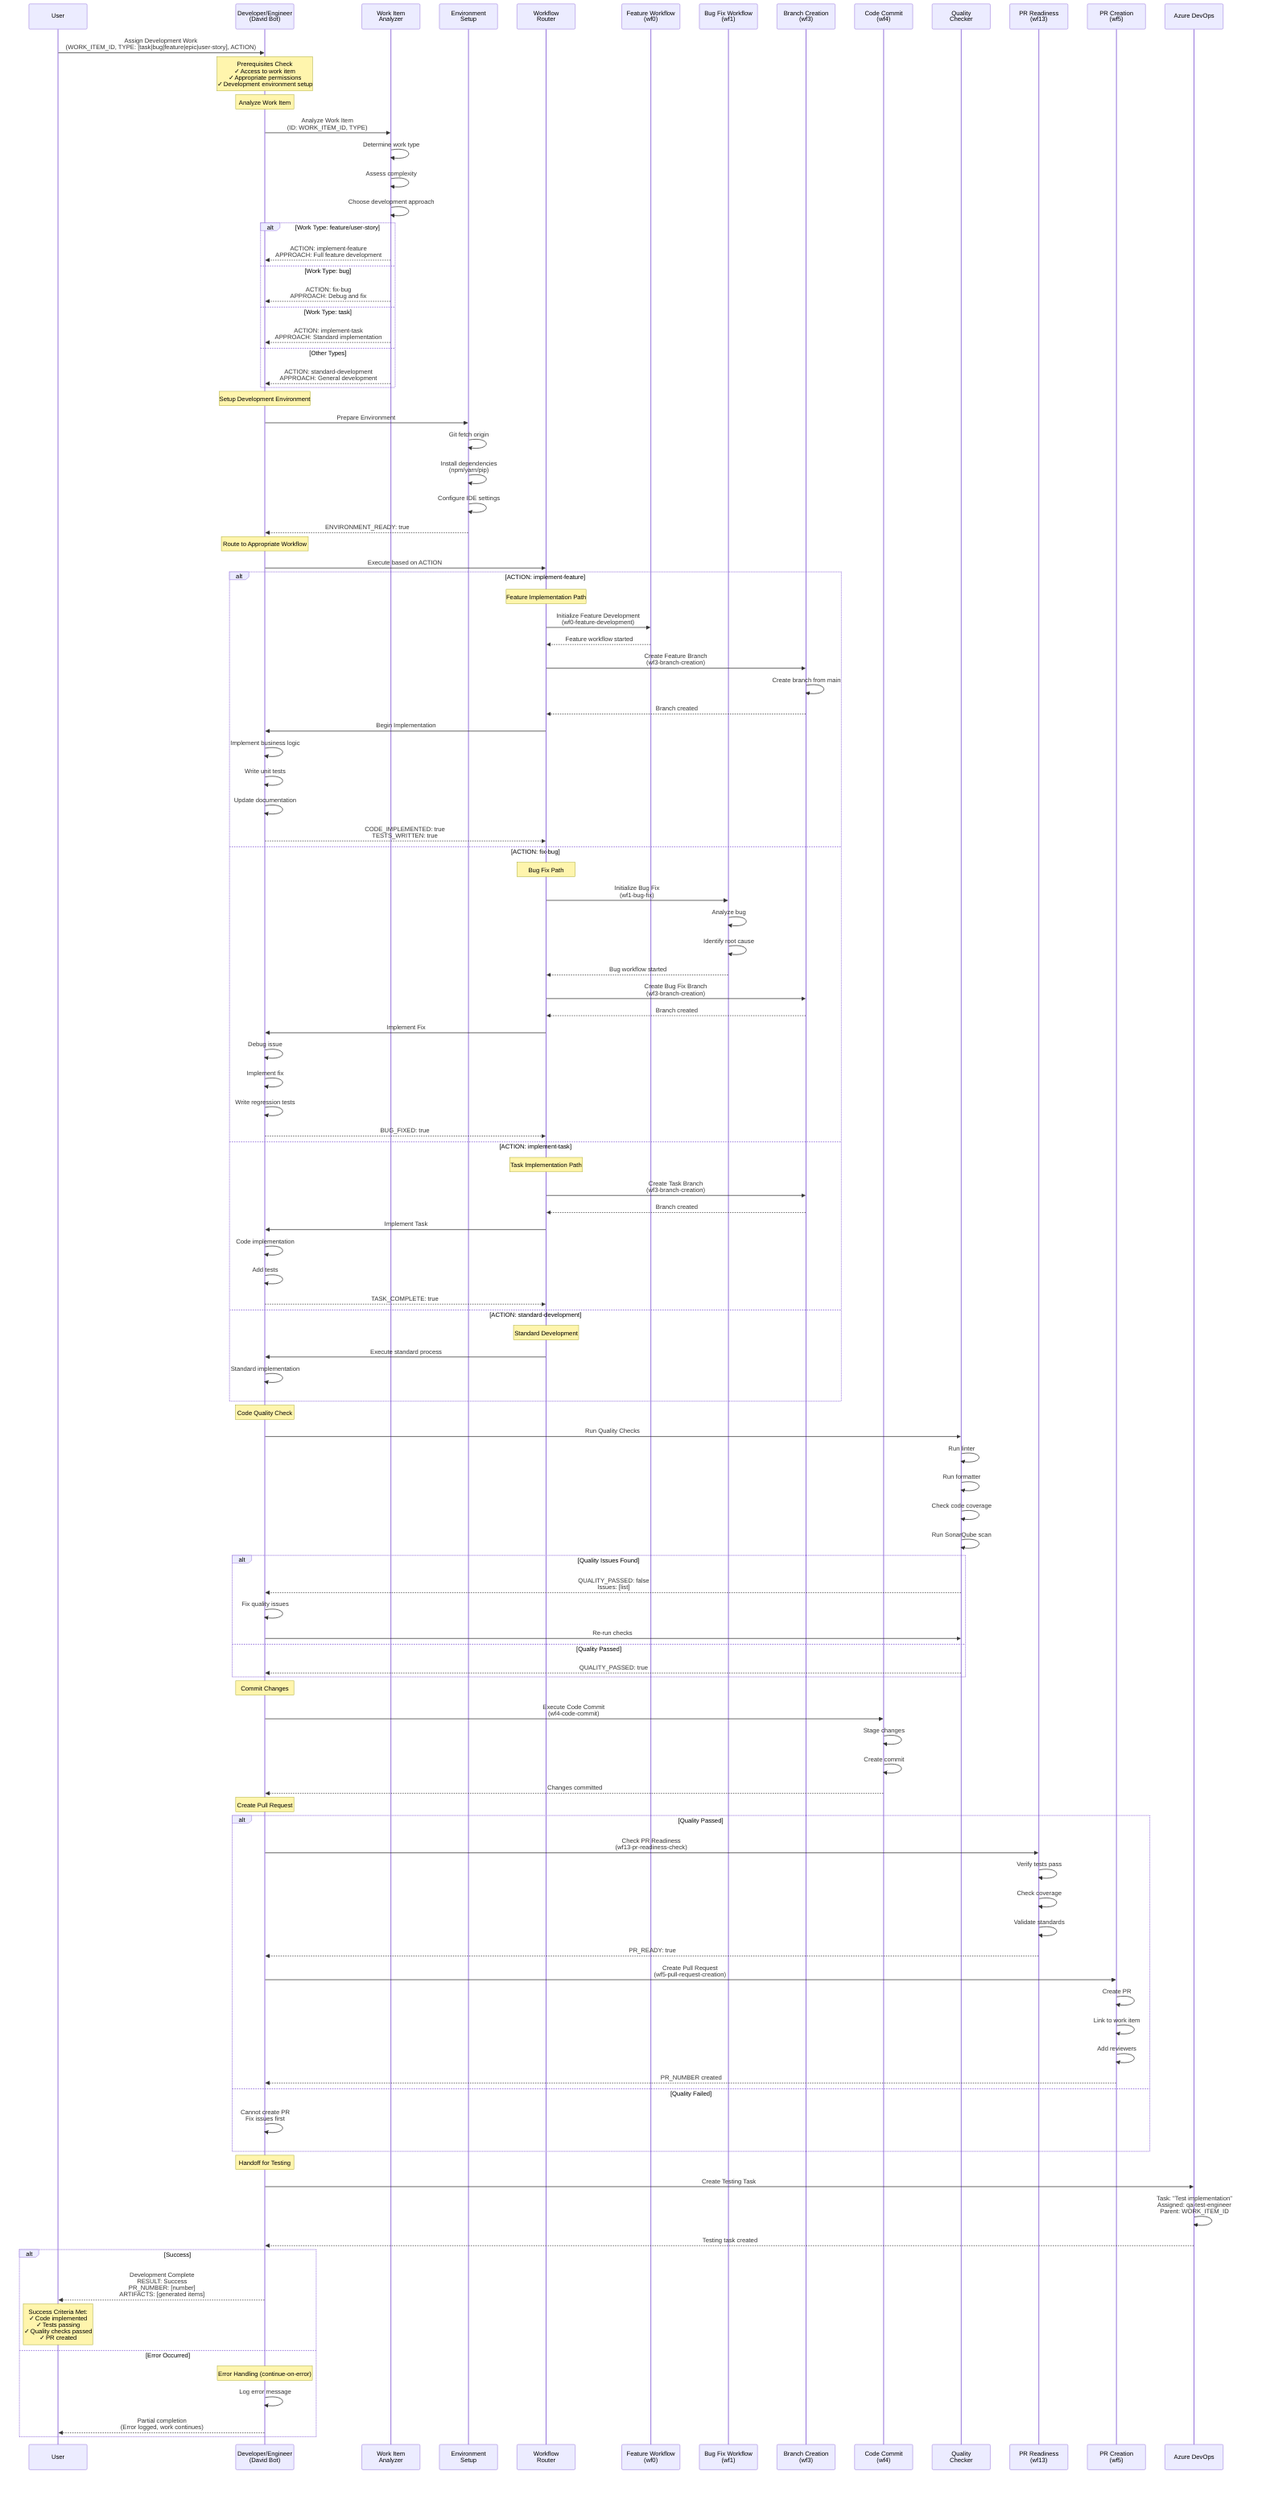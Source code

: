 sequenceDiagram
    participant User
    participant Dev as Developer/Engineer<br/>(David Bot)
    participant Analyzer as Work Item<br/>Analyzer
    participant Env as Environment<br/>Setup
    participant Router as Workflow<br/>Router
    participant Feature as Feature Workflow<br/>(wf0)
    participant Bug as Bug Fix Workflow<br/>(wf1)
    participant Branch as Branch Creation<br/>(wf3)
    participant Commit as Code Commit<br/>(wf4)
    participant Quality as Quality<br/>Checker
    participant PRCheck as PR Readiness<br/>(wf13)
    participant PR as PR Creation<br/>(wf5)
    participant ADO as Azure DevOps

    User->>Dev: Assign Development Work<br/>(WORK_ITEM_ID, TYPE: [task|bug|feature|epic|user-story], ACTION)
    
    Note over Dev: Prerequisites Check<br/>✓ Access to work item<br/>✓ Appropriate permissions<br/>✓ Development environment setup
    
    Note over Dev: Analyze Work Item
    Dev->>Analyzer: Analyze Work Item<br/>(ID: WORK_ITEM_ID, TYPE)
    Analyzer->>Analyzer: Determine work type
    Analyzer->>Analyzer: Assess complexity
    Analyzer->>Analyzer: Choose development approach
    
    alt Work Type: feature/user-story
        Analyzer-->>Dev: ACTION: implement-feature<br/>APPROACH: Full feature development
    else Work Type: bug
        Analyzer-->>Dev: ACTION: fix-bug<br/>APPROACH: Debug and fix
    else Work Type: task
        Analyzer-->>Dev: ACTION: implement-task<br/>APPROACH: Standard implementation
    else Other Types
        Analyzer-->>Dev: ACTION: standard-development<br/>APPROACH: General development
    end
    
    Note over Dev: Setup Development Environment
    Dev->>Env: Prepare Environment
    Env->>Env: Git fetch origin
    Env->>Env: Install dependencies<br/>(npm/yarn/pip)
    Env->>Env: Configure IDE settings
    Env-->>Dev: ENVIRONMENT_READY: true
    
    Note over Dev: Route to Appropriate Workflow
    Dev->>Router: Execute based on ACTION
    
    alt ACTION: implement-feature
        Note over Router: Feature Implementation Path
        Router->>Feature: Initialize Feature Development<br/>(wf0-feature-development)
        Feature-->>Router: Feature workflow started
        
        Router->>Branch: Create Feature Branch<br/>(wf3-branch-creation)
        Branch->>Branch: Create branch from main
        Branch-->>Router: Branch created
        
        Router->>Dev: Begin Implementation
        Dev->>Dev: Implement business logic
        Dev->>Dev: Write unit tests
        Dev->>Dev: Update documentation
        Dev-->>Router: CODE_IMPLEMENTED: true<br/>TESTS_WRITTEN: true
        
    else ACTION: fix-bug
        Note over Router: Bug Fix Path
        Router->>Bug: Initialize Bug Fix<br/>(wf1-bug-fix)
        Bug->>Bug: Analyze bug
        Bug->>Bug: Identify root cause
        Bug-->>Router: Bug workflow started
        
        Router->>Branch: Create Bug Fix Branch<br/>(wf3-branch-creation)
        Branch-->>Router: Branch created
        
        Router->>Dev: Implement Fix
        Dev->>Dev: Debug issue
        Dev->>Dev: Implement fix
        Dev->>Dev: Write regression tests
        Dev-->>Router: BUG_FIXED: true
        
    else ACTION: implement-task
        Note over Router: Task Implementation Path
        Router->>Branch: Create Task Branch<br/>(wf3-branch-creation)
        Branch-->>Router: Branch created
        
        Router->>Dev: Implement Task
        Dev->>Dev: Code implementation
        Dev->>Dev: Add tests
        Dev-->>Router: TASK_COMPLETE: true
        
    else ACTION: standard-development
        Note over Router: Standard Development
        Router->>Dev: Execute standard process
        Dev->>Dev: Standard implementation
    end
    
    Note over Dev: Code Quality Check
    Dev->>Quality: Run Quality Checks
    Quality->>Quality: Run linter
    Quality->>Quality: Run formatter
    Quality->>Quality: Check code coverage
    Quality->>Quality: Run SonarQube scan
    
    alt Quality Issues Found
        Quality-->>Dev: QUALITY_PASSED: false<br/>Issues: [list]
        Dev->>Dev: Fix quality issues
        Dev->>Quality: Re-run checks
    else Quality Passed
        Quality-->>Dev: QUALITY_PASSED: true
    end
    
    Note over Dev: Commit Changes
    Dev->>Commit: Execute Code Commit<br/>(wf4-code-commit)
    Commit->>Commit: Stage changes
    Commit->>Commit: Create commit
    Commit-->>Dev: Changes committed
    
    Note over Dev: Create Pull Request
    alt Quality Passed
        Dev->>PRCheck: Check PR Readiness<br/>(wf13-pr-readiness-check)
        PRCheck->>PRCheck: Verify tests pass
        PRCheck->>PRCheck: Check coverage
        PRCheck->>PRCheck: Validate standards
        PRCheck-->>Dev: PR_READY: true
        
        Dev->>PR: Create Pull Request<br/>(wf5-pull-request-creation)
        PR->>PR: Create PR
        PR->>PR: Link to work item
        PR->>PR: Add reviewers
        PR-->>Dev: PR_NUMBER created
    else Quality Failed
        Dev->>Dev: Cannot create PR<br/>Fix issues first
    end
    
    Note over Dev: Handoff for Testing
    Dev->>ADO: Create Testing Task
    ADO->>ADO: Task: "Test implementation"<br/>Assigned: qa-test-engineer<br/>Parent: WORK_ITEM_ID
    ADO-->>Dev: Testing task created
    
    alt Success
        Dev-->>User: Development Complete<br/>RESULT: Success<br/>PR_NUMBER: [number]<br/>ARTIFACTS: [generated items]
        Note over User: Success Criteria Met:<br/>✓ Code implemented<br/>✓ Tests passing<br/>✓ Quality checks passed<br/>✓ PR created
    else Error Occurred
        Note over Dev: Error Handling (continue-on-error)
        Dev->>Dev: Log error message
        Dev-->>User: Partial completion<br/>(Error logged, work continues)
    end